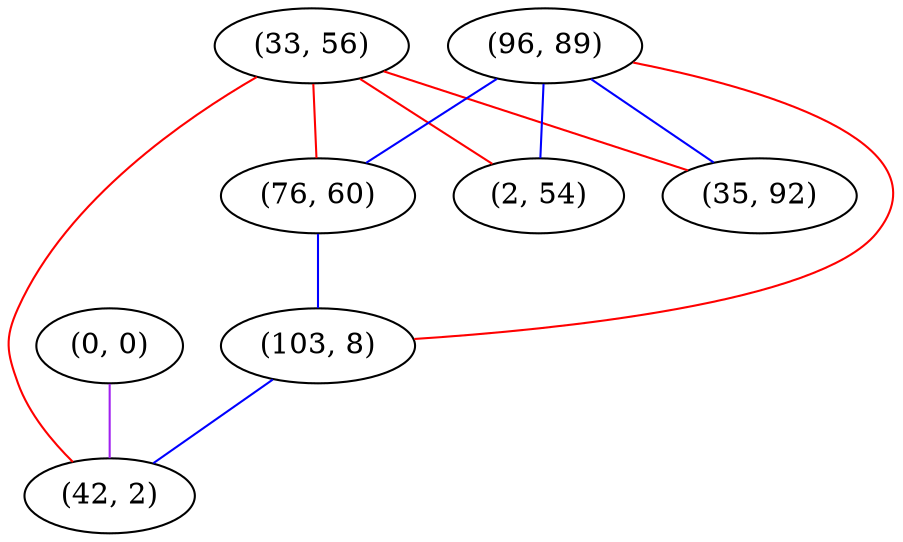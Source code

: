 graph "" {
"(33, 56)";
"(0, 0)";
"(96, 89)";
"(2, 54)";
"(35, 92)";
"(76, 60)";
"(103, 8)";
"(42, 2)";
"(33, 56)" -- "(76, 60)"  [color=red, key=0, weight=1];
"(33, 56)" -- "(2, 54)"  [color=red, key=0, weight=1];
"(33, 56)" -- "(35, 92)"  [color=red, key=0, weight=1];
"(33, 56)" -- "(42, 2)"  [color=red, key=0, weight=1];
"(0, 0)" -- "(42, 2)"  [color=purple, key=0, weight=4];
"(96, 89)" -- "(76, 60)"  [color=blue, key=0, weight=3];
"(96, 89)" -- "(35, 92)"  [color=blue, key=0, weight=3];
"(96, 89)" -- "(2, 54)"  [color=blue, key=0, weight=3];
"(96, 89)" -- "(103, 8)"  [color=red, key=0, weight=1];
"(76, 60)" -- "(103, 8)"  [color=blue, key=0, weight=3];
"(103, 8)" -- "(42, 2)"  [color=blue, key=0, weight=3];
}
